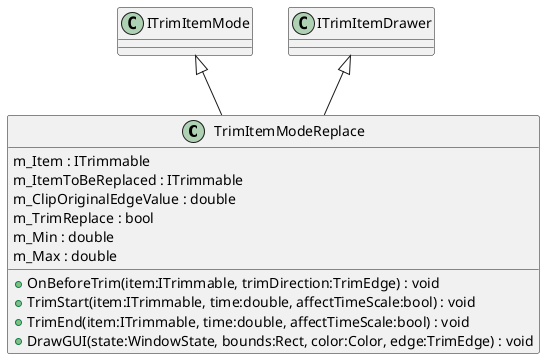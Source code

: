 @startuml
class TrimItemModeReplace {
    m_Item : ITrimmable
    m_ItemToBeReplaced : ITrimmable
    m_ClipOriginalEdgeValue : double
    m_TrimReplace : bool
    m_Min : double
    m_Max : double
    + OnBeforeTrim(item:ITrimmable, trimDirection:TrimEdge) : void
    + TrimStart(item:ITrimmable, time:double, affectTimeScale:bool) : void
    + TrimEnd(item:ITrimmable, time:double, affectTimeScale:bool) : void
    + DrawGUI(state:WindowState, bounds:Rect, color:Color, edge:TrimEdge) : void
}
ITrimItemMode <|-- TrimItemModeReplace
ITrimItemDrawer <|-- TrimItemModeReplace
@enduml
